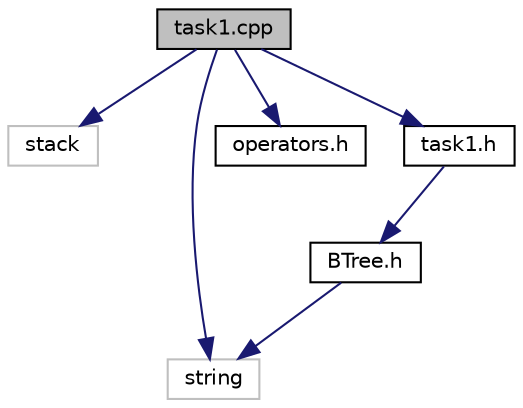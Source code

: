 digraph "task1.cpp"
{
  edge [fontname="Helvetica",fontsize="10",labelfontname="Helvetica",labelfontsize="10"];
  node [fontname="Helvetica",fontsize="10",shape=record];
  Node0 [label="task1.cpp",height=0.2,width=0.4,color="black", fillcolor="grey75", style="filled", fontcolor="black"];
  Node0 -> Node1 [color="midnightblue",fontsize="10",style="solid",fontname="Helvetica"];
  Node1 [label="stack",height=0.2,width=0.4,color="grey75", fillcolor="white", style="filled"];
  Node0 -> Node2 [color="midnightblue",fontsize="10",style="solid",fontname="Helvetica"];
  Node2 [label="string",height=0.2,width=0.4,color="grey75", fillcolor="white", style="filled"];
  Node0 -> Node3 [color="midnightblue",fontsize="10",style="solid",fontname="Helvetica"];
  Node3 [label="operators.h",height=0.2,width=0.4,color="black", fillcolor="white", style="filled",URL="$operators_8h.html"];
  Node0 -> Node4 [color="midnightblue",fontsize="10",style="solid",fontname="Helvetica"];
  Node4 [label="task1.h",height=0.2,width=0.4,color="black", fillcolor="white", style="filled",URL="$task1_8h.html"];
  Node4 -> Node5 [color="midnightblue",fontsize="10",style="solid",fontname="Helvetica"];
  Node5 [label="BTree.h",height=0.2,width=0.4,color="black", fillcolor="white", style="filled",URL="$BTree_8h.html"];
  Node5 -> Node2 [color="midnightblue",fontsize="10",style="solid",fontname="Helvetica"];
}
